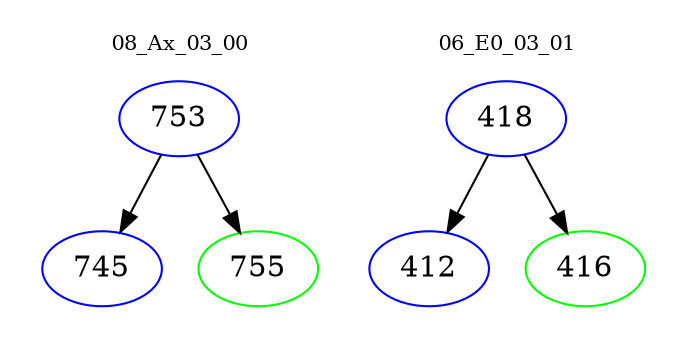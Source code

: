 digraph{
subgraph cluster_0 {
color = white
label = "08_Ax_03_00";
fontsize=10;
T0_753 [label="753", color="blue"]
T0_753 -> T0_745 [color="black"]
T0_745 [label="745", color="blue"]
T0_753 -> T0_755 [color="black"]
T0_755 [label="755", color="green"]
}
subgraph cluster_1 {
color = white
label = "06_E0_03_01";
fontsize=10;
T1_418 [label="418", color="blue"]
T1_418 -> T1_412 [color="black"]
T1_412 [label="412", color="blue"]
T1_418 -> T1_416 [color="black"]
T1_416 [label="416", color="green"]
}
}

